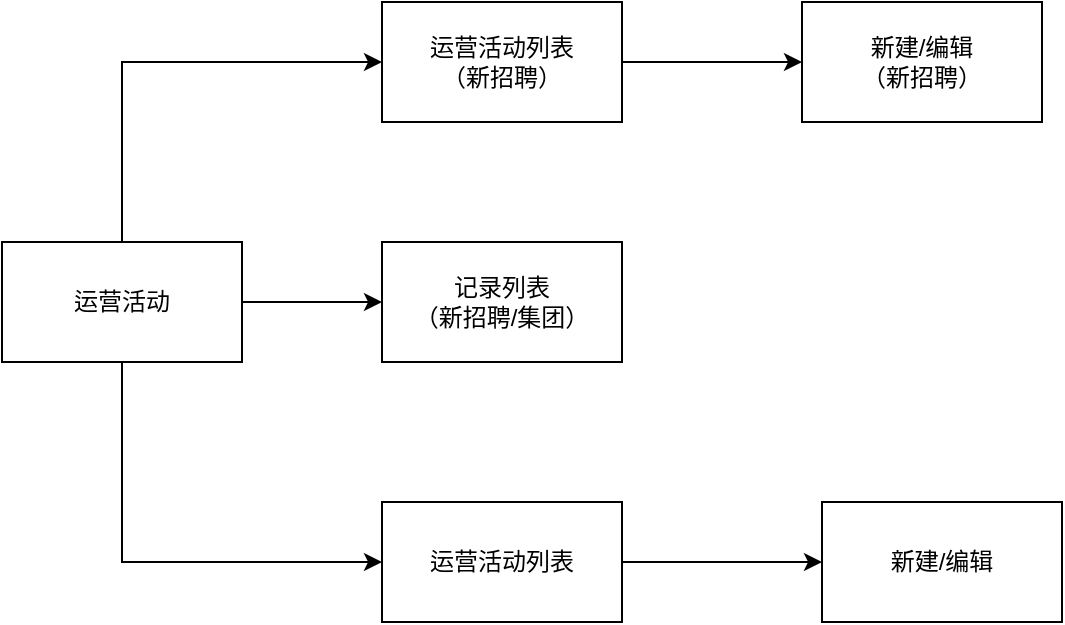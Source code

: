 <mxfile version="14.7.9" type="github"><diagram id="uQdcCLFuXmKUxZTlDSwe" name="Page-1"><mxGraphModel dx="946" dy="591" grid="1" gridSize="10" guides="1" tooltips="1" connect="1" arrows="1" fold="1" page="1" pageScale="1" pageWidth="827" pageHeight="1169" math="0" shadow="0"><root><mxCell id="0"/><mxCell id="1" parent="0"/><mxCell id="j6MkGg1ogtxynCnO4_IL-4" style="edgeStyle=orthogonalEdgeStyle;rounded=0;orthogonalLoop=1;jettySize=auto;html=1;exitX=0.5;exitY=0;exitDx=0;exitDy=0;entryX=0;entryY=0.5;entryDx=0;entryDy=0;" edge="1" parent="1" source="j6MkGg1ogtxynCnO4_IL-1" target="j6MkGg1ogtxynCnO4_IL-2"><mxGeometry relative="1" as="geometry"/></mxCell><mxCell id="j6MkGg1ogtxynCnO4_IL-5" style="edgeStyle=orthogonalEdgeStyle;rounded=0;orthogonalLoop=1;jettySize=auto;html=1;exitX=0.5;exitY=1;exitDx=0;exitDy=0;entryX=0;entryY=0.5;entryDx=0;entryDy=0;" edge="1" parent="1" source="j6MkGg1ogtxynCnO4_IL-1" target="j6MkGg1ogtxynCnO4_IL-3"><mxGeometry relative="1" as="geometry"/></mxCell><mxCell id="j6MkGg1ogtxynCnO4_IL-11" style="edgeStyle=orthogonalEdgeStyle;rounded=0;orthogonalLoop=1;jettySize=auto;html=1;exitX=1;exitY=0.5;exitDx=0;exitDy=0;entryX=0;entryY=0.5;entryDx=0;entryDy=0;" edge="1" parent="1" source="j6MkGg1ogtxynCnO4_IL-1" target="j6MkGg1ogtxynCnO4_IL-10"><mxGeometry relative="1" as="geometry"/></mxCell><mxCell id="j6MkGg1ogtxynCnO4_IL-1" value="运营活动" style="rounded=0;whiteSpace=wrap;html=1;" vertex="1" parent="1"><mxGeometry x="50" y="190" width="120" height="60" as="geometry"/></mxCell><mxCell id="j6MkGg1ogtxynCnO4_IL-7" style="edgeStyle=orthogonalEdgeStyle;rounded=0;orthogonalLoop=1;jettySize=auto;html=1;exitX=1;exitY=0.5;exitDx=0;exitDy=0;entryX=0;entryY=0.5;entryDx=0;entryDy=0;" edge="1" parent="1" source="j6MkGg1ogtxynCnO4_IL-2" target="j6MkGg1ogtxynCnO4_IL-6"><mxGeometry relative="1" as="geometry"/></mxCell><mxCell id="j6MkGg1ogtxynCnO4_IL-2" value="运营活动列表&lt;br&gt;（新招聘）" style="rounded=0;whiteSpace=wrap;html=1;" vertex="1" parent="1"><mxGeometry x="240" y="70" width="120" height="60" as="geometry"/></mxCell><mxCell id="j6MkGg1ogtxynCnO4_IL-9" style="edgeStyle=orthogonalEdgeStyle;rounded=0;orthogonalLoop=1;jettySize=auto;html=1;exitX=1;exitY=0.5;exitDx=0;exitDy=0;" edge="1" parent="1" source="j6MkGg1ogtxynCnO4_IL-3" target="j6MkGg1ogtxynCnO4_IL-8"><mxGeometry relative="1" as="geometry"/></mxCell><mxCell id="j6MkGg1ogtxynCnO4_IL-3" value="运营活动列表" style="rounded=0;whiteSpace=wrap;html=1;" vertex="1" parent="1"><mxGeometry x="240" y="320" width="120" height="60" as="geometry"/></mxCell><mxCell id="j6MkGg1ogtxynCnO4_IL-6" value="新建/编辑&lt;br&gt;（新招聘）" style="rounded=0;whiteSpace=wrap;html=1;" vertex="1" parent="1"><mxGeometry x="450" y="70" width="120" height="60" as="geometry"/></mxCell><mxCell id="j6MkGg1ogtxynCnO4_IL-8" value="新建/编辑" style="rounded=0;whiteSpace=wrap;html=1;" vertex="1" parent="1"><mxGeometry x="460" y="320" width="120" height="60" as="geometry"/></mxCell><mxCell id="j6MkGg1ogtxynCnO4_IL-10" value="记录列表&lt;br&gt;（新招聘/集团）" style="rounded=0;whiteSpace=wrap;html=1;" vertex="1" parent="1"><mxGeometry x="240" y="190" width="120" height="60" as="geometry"/></mxCell></root></mxGraphModel></diagram></mxfile>